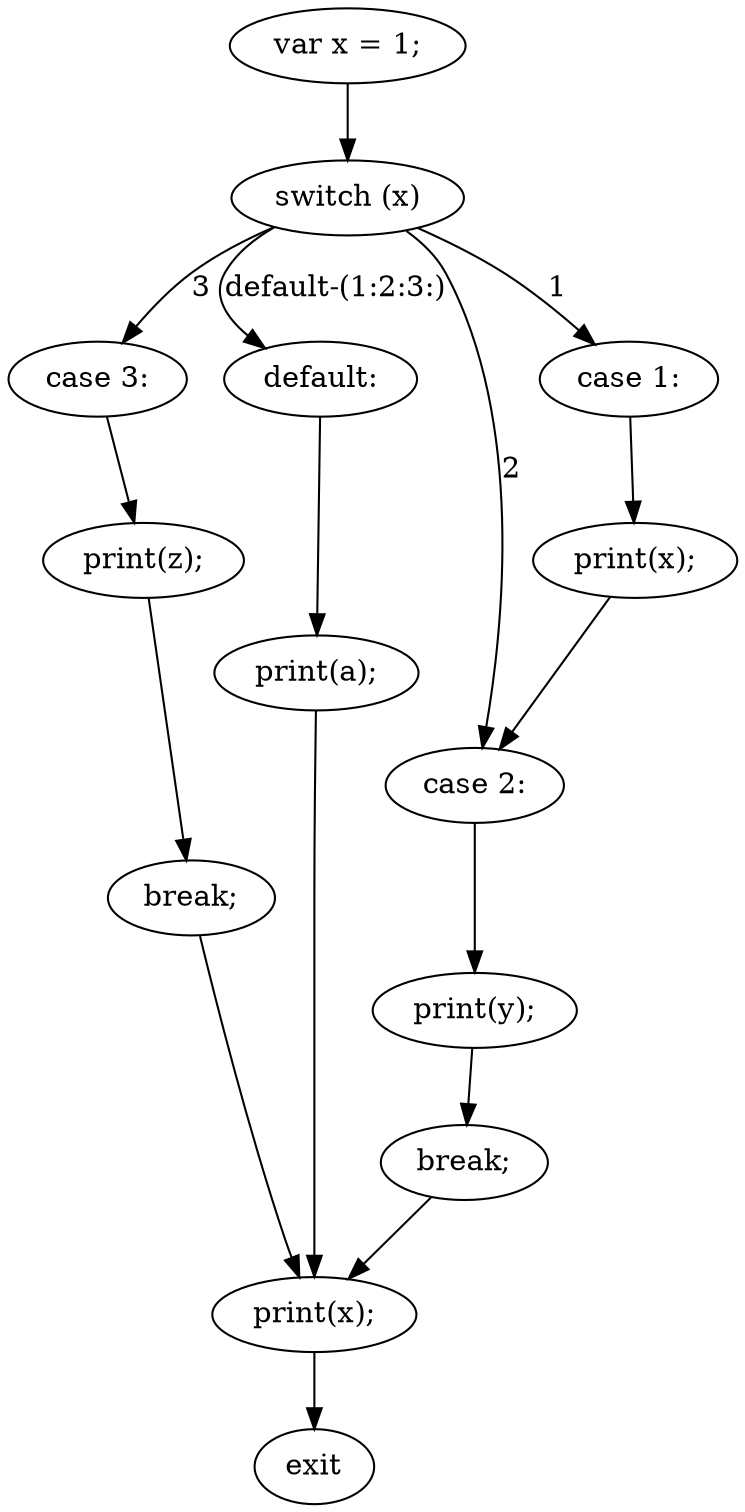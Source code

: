 digraph {
"0" [label="print(a);\n"] 
"1" [label="var x = 1;\n"] 
"2" [label="switch (x)"] 
"3" [label="case 3:\n"] 
"4" [label="case 2:\n"] 
"5" [label="default:\n"] 
"6" [label="break;\n"] 
"7" [label="print(x);\n"] 
"8" [label="print(y);\n"] 
"9" [label="print(x);\n"] 
"10" [label="case 1:\n"] 
"11" [label="exit"] 
"12" [label="print(z);\n"] 
"13" [label="break;\n"] 
"0" -> "9" [label=""] 
"1" -> "2" [label=""] 
"2" -> "10" [label="1"] 
"2" -> "4" [label="2"] 
"2" -> "3" [label="3"] 
"2" -> "5" [label="default-(1:2:3:)"] 
"3" -> "12" [label=""] 
"4" -> "8" [label=""] 
"5" -> "0" [label=""] 
"6" -> "9" [label=""] 
"7" -> "4" [label=""] 
"8" -> "6" [label=""] 
"9" -> "11" [label=""] 
"10" -> "7" [label=""] 
"12" -> "13" [label=""] 
"13" -> "9" [label=""] 
}

